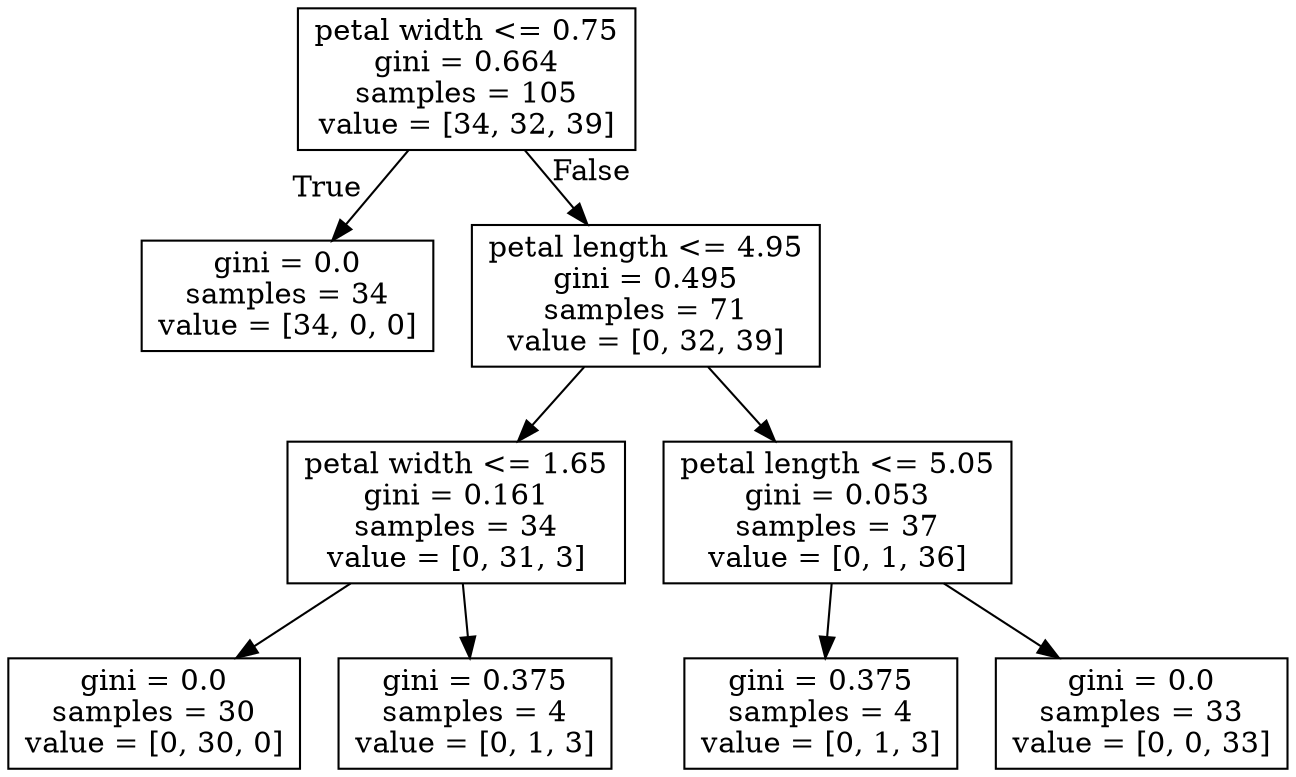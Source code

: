 digraph Tree {
node [shape=box] ;
0 [label="petal width <= 0.75\ngini = 0.664\nsamples = 105\nvalue = [34, 32, 39]"] ;
1 [label="gini = 0.0\nsamples = 34\nvalue = [34, 0, 0]"] ;
0 -> 1 [labeldistance=2.5, labelangle=45, headlabel="True"] ;
2 [label="petal length <= 4.95\ngini = 0.495\nsamples = 71\nvalue = [0, 32, 39]"] ;
0 -> 2 [labeldistance=2.5, labelangle=-45, headlabel="False"] ;
3 [label="petal width <= 1.65\ngini = 0.161\nsamples = 34\nvalue = [0, 31, 3]"] ;
2 -> 3 ;
4 [label="gini = 0.0\nsamples = 30\nvalue = [0, 30, 0]"] ;
3 -> 4 ;
5 [label="gini = 0.375\nsamples = 4\nvalue = [0, 1, 3]"] ;
3 -> 5 ;
6 [label="petal length <= 5.05\ngini = 0.053\nsamples = 37\nvalue = [0, 1, 36]"] ;
2 -> 6 ;
7 [label="gini = 0.375\nsamples = 4\nvalue = [0, 1, 3]"] ;
6 -> 7 ;
8 [label="gini = 0.0\nsamples = 33\nvalue = [0, 0, 33]"] ;
6 -> 8 ;
}